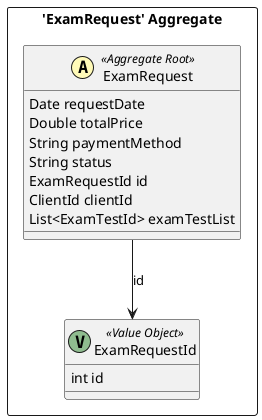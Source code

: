 @startuml

skinparam componentStyle uml2

package "'ExamRequest' Aggregate" <<Rectangle>> {
	class ExamRequest <<(A,#fffab8) Aggregate Root>> {
		Date requestDate
		Double totalPrice
		String paymentMethod
		String status
		ExamRequestId id
		ClientId clientId
		List<ExamTestId> examTestList
	}
	class ExamRequestId <<(V,DarkSeaGreen) Value Object>> {
		int id
	}
}
ExamRequest --> ExamRequestId : id


@enduml
